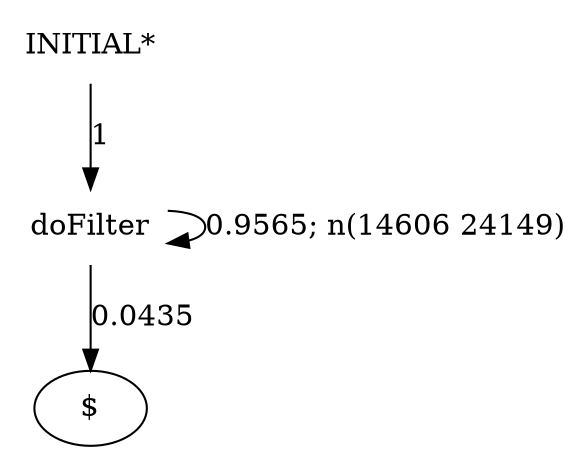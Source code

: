 digraph G {
"INITIAL*" [label="INITIAL*",shape=none];
"doFilter" [label="doFilter",shape=none];
"INITIAL*"->"doFilter" [style=solid,label="1"];
"doFilter"->"doFilter" [style=solid,label="0.9565; n(14606 24149)"];
"doFilter"->"$" [style=solid,label="0.0435"];
}

